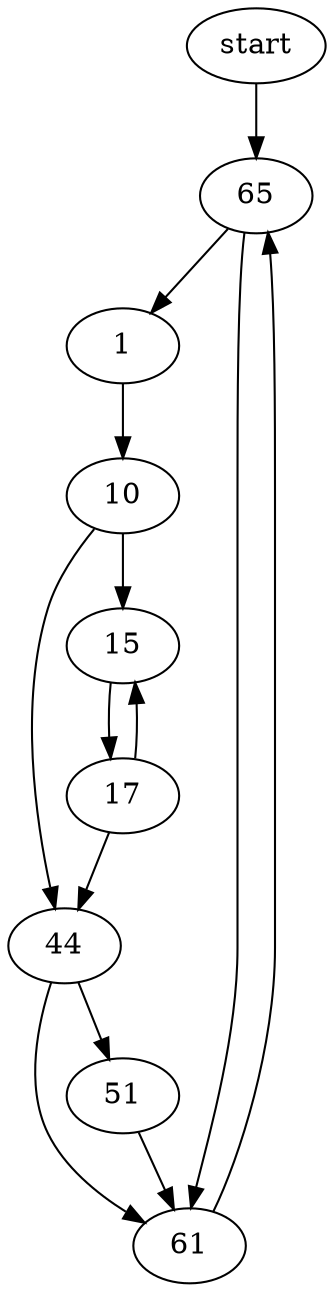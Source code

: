digraph ControlFlowGraph {
    start -> 65
    65 -> 1
    65 -> 61
    1 -> 10
    10 -> 44
    10 -> 15
    15 -> 17
    17 -> 44
    17 -> 15
    44 -> 51
    44 -> 61
    51 -> 61
    61 -> 65
}